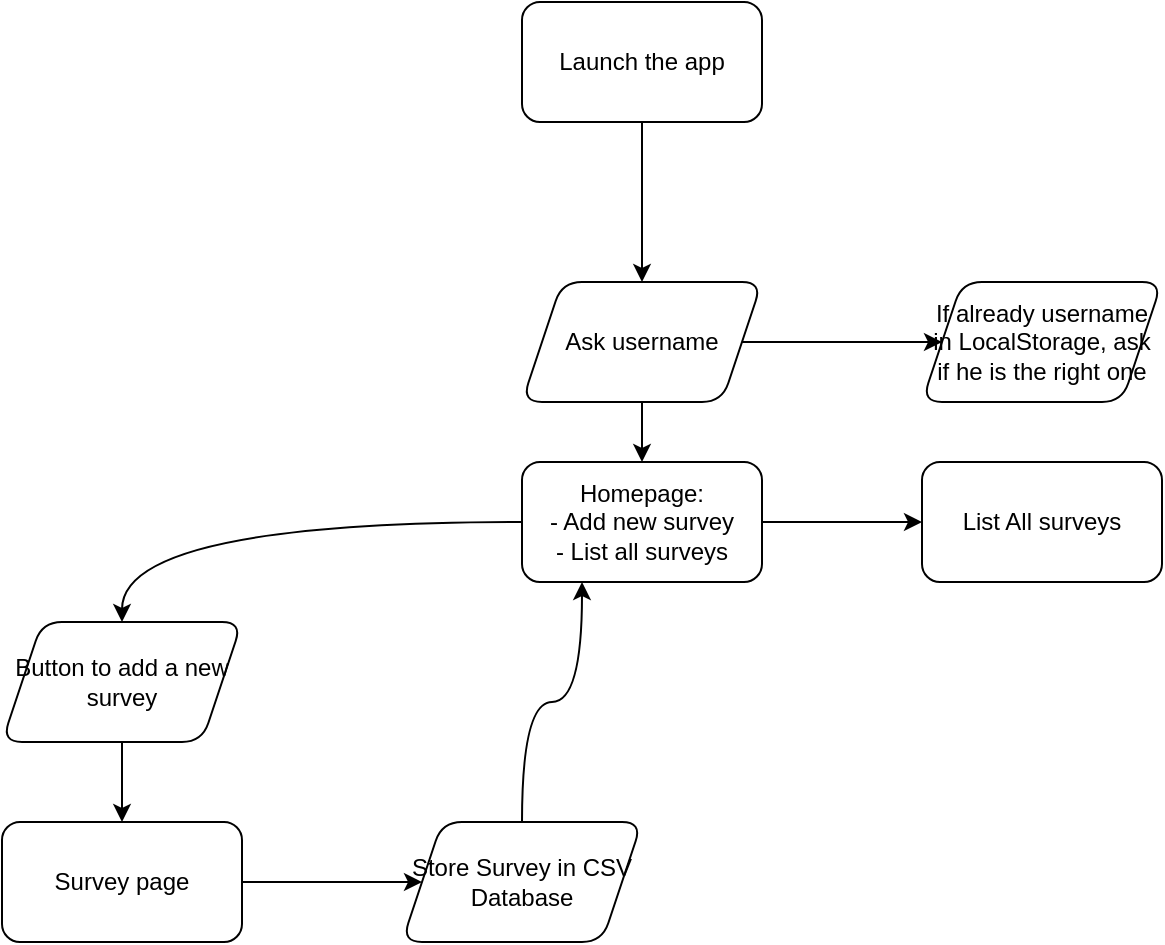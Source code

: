 <mxfile version="13.6.2" type="device"><diagram id="L7xyO5OeGLg0PtmjfHJw" name="Page-1"><mxGraphModel dx="1024" dy="592" grid="1" gridSize="10" guides="1" tooltips="1" connect="1" arrows="1" fold="1" page="1" pageScale="1" pageWidth="827" pageHeight="1169" math="0" shadow="0"><root><mxCell id="0"/><mxCell id="1" parent="0"/><mxCell id="1WSIR3O_HOs8konbTCu5-3" value="" style="edgeStyle=orthogonalEdgeStyle;orthogonalLoop=1;jettySize=auto;html=1;curved=1;" parent="1" source="1WSIR3O_HOs8konbTCu5-1" target="1WSIR3O_HOs8konbTCu5-2" edge="1"><mxGeometry relative="1" as="geometry"/></mxCell><mxCell id="1WSIR3O_HOs8konbTCu5-1" value="Launch the app" style="whiteSpace=wrap;html=1;rounded=1;" parent="1" vertex="1"><mxGeometry x="340" width="120" height="60" as="geometry"/></mxCell><mxCell id="1WSIR3O_HOs8konbTCu5-5" value="" style="edgeStyle=orthogonalEdgeStyle;orthogonalLoop=1;jettySize=auto;html=1;curved=1;" parent="1" source="1WSIR3O_HOs8konbTCu5-2" target="1WSIR3O_HOs8konbTCu5-4" edge="1"><mxGeometry relative="1" as="geometry"/></mxCell><mxCell id="1WSIR3O_HOs8konbTCu5-11" value="" style="edgeStyle=orthogonalEdgeStyle;orthogonalLoop=1;jettySize=auto;html=1;curved=1;" parent="1" source="1WSIR3O_HOs8konbTCu5-2" target="1WSIR3O_HOs8konbTCu5-10" edge="1"><mxGeometry relative="1" as="geometry"/></mxCell><mxCell id="1WSIR3O_HOs8konbTCu5-2" value="Ask username" style="shape=parallelogram;perimeter=parallelogramPerimeter;whiteSpace=wrap;html=1;fixedSize=1;rounded=1;" parent="1" vertex="1"><mxGeometry x="340" y="140" width="120" height="60" as="geometry"/></mxCell><mxCell id="1WSIR3O_HOs8konbTCu5-4" value="If already username in LocalStorage, ask if he is the right one" style="shape=parallelogram;perimeter=parallelogramPerimeter;whiteSpace=wrap;html=1;fixedSize=1;rounded=1;" parent="1" vertex="1"><mxGeometry x="540" y="140" width="120" height="60" as="geometry"/></mxCell><mxCell id="1WSIR3O_HOs8konbTCu5-9" value="" style="edgeStyle=orthogonalEdgeStyle;orthogonalLoop=1;jettySize=auto;html=1;curved=1;" parent="1" source="1WSIR3O_HOs8konbTCu5-6" target="1WSIR3O_HOs8konbTCu5-8" edge="1"><mxGeometry relative="1" as="geometry"/></mxCell><mxCell id="1WSIR3O_HOs8konbTCu5-6" value="Button to add a new survey" style="shape=parallelogram;perimeter=parallelogramPerimeter;whiteSpace=wrap;html=1;fixedSize=1;rounded=1;" parent="1" vertex="1"><mxGeometry x="80" y="310" width="120" height="60" as="geometry"/></mxCell><mxCell id="1WSIR3O_HOs8konbTCu5-14" value="" style="edgeStyle=orthogonalEdgeStyle;orthogonalLoop=1;jettySize=auto;html=1;curved=1;" parent="1" source="1WSIR3O_HOs8konbTCu5-8" target="1WSIR3O_HOs8konbTCu5-13" edge="1"><mxGeometry relative="1" as="geometry"/></mxCell><mxCell id="1WSIR3O_HOs8konbTCu5-8" value="Survey page" style="whiteSpace=wrap;html=1;rounded=1;" parent="1" vertex="1"><mxGeometry x="80" y="410" width="120" height="60" as="geometry"/></mxCell><mxCell id="1WSIR3O_HOs8konbTCu5-12" style="edgeStyle=orthogonalEdgeStyle;orthogonalLoop=1;jettySize=auto;html=1;exitX=0;exitY=0.5;exitDx=0;exitDy=0;curved=1;" parent="1" source="1WSIR3O_HOs8konbTCu5-10" target="1WSIR3O_HOs8konbTCu5-6" edge="1"><mxGeometry relative="1" as="geometry"/></mxCell><mxCell id="1WSIR3O_HOs8konbTCu5-29" value="" style="edgeStyle=orthogonalEdgeStyle;curved=1;rounded=0;orthogonalLoop=1;jettySize=auto;html=1;" parent="1" source="1WSIR3O_HOs8konbTCu5-10" target="1WSIR3O_HOs8konbTCu5-28" edge="1"><mxGeometry relative="1" as="geometry"/></mxCell><mxCell id="1WSIR3O_HOs8konbTCu5-10" value="Homepage:&lt;br&gt;- Add new survey&lt;br&gt;- List all surveys" style="whiteSpace=wrap;html=1;rounded=1;" parent="1" vertex="1"><mxGeometry x="340" y="230" width="120" height="60" as="geometry"/></mxCell><mxCell id="1WSIR3O_HOs8konbTCu5-15" style="edgeStyle=orthogonalEdgeStyle;orthogonalLoop=1;jettySize=auto;html=1;exitX=0.5;exitY=0;exitDx=0;exitDy=0;entryX=0.25;entryY=1;entryDx=0;entryDy=0;curved=1;" parent="1" source="1WSIR3O_HOs8konbTCu5-13" target="1WSIR3O_HOs8konbTCu5-10" edge="1"><mxGeometry relative="1" as="geometry"/></mxCell><mxCell id="1WSIR3O_HOs8konbTCu5-13" value="Store Survey in CSV Database" style="shape=parallelogram;perimeter=parallelogramPerimeter;whiteSpace=wrap;html=1;fixedSize=1;rounded=1;" parent="1" vertex="1"><mxGeometry x="280" y="410" width="120" height="60" as="geometry"/></mxCell><mxCell id="1WSIR3O_HOs8konbTCu5-28" value="List All surveys" style="whiteSpace=wrap;html=1;rounded=1;" parent="1" vertex="1"><mxGeometry x="540" y="230" width="120" height="60" as="geometry"/></mxCell></root></mxGraphModel></diagram></mxfile>